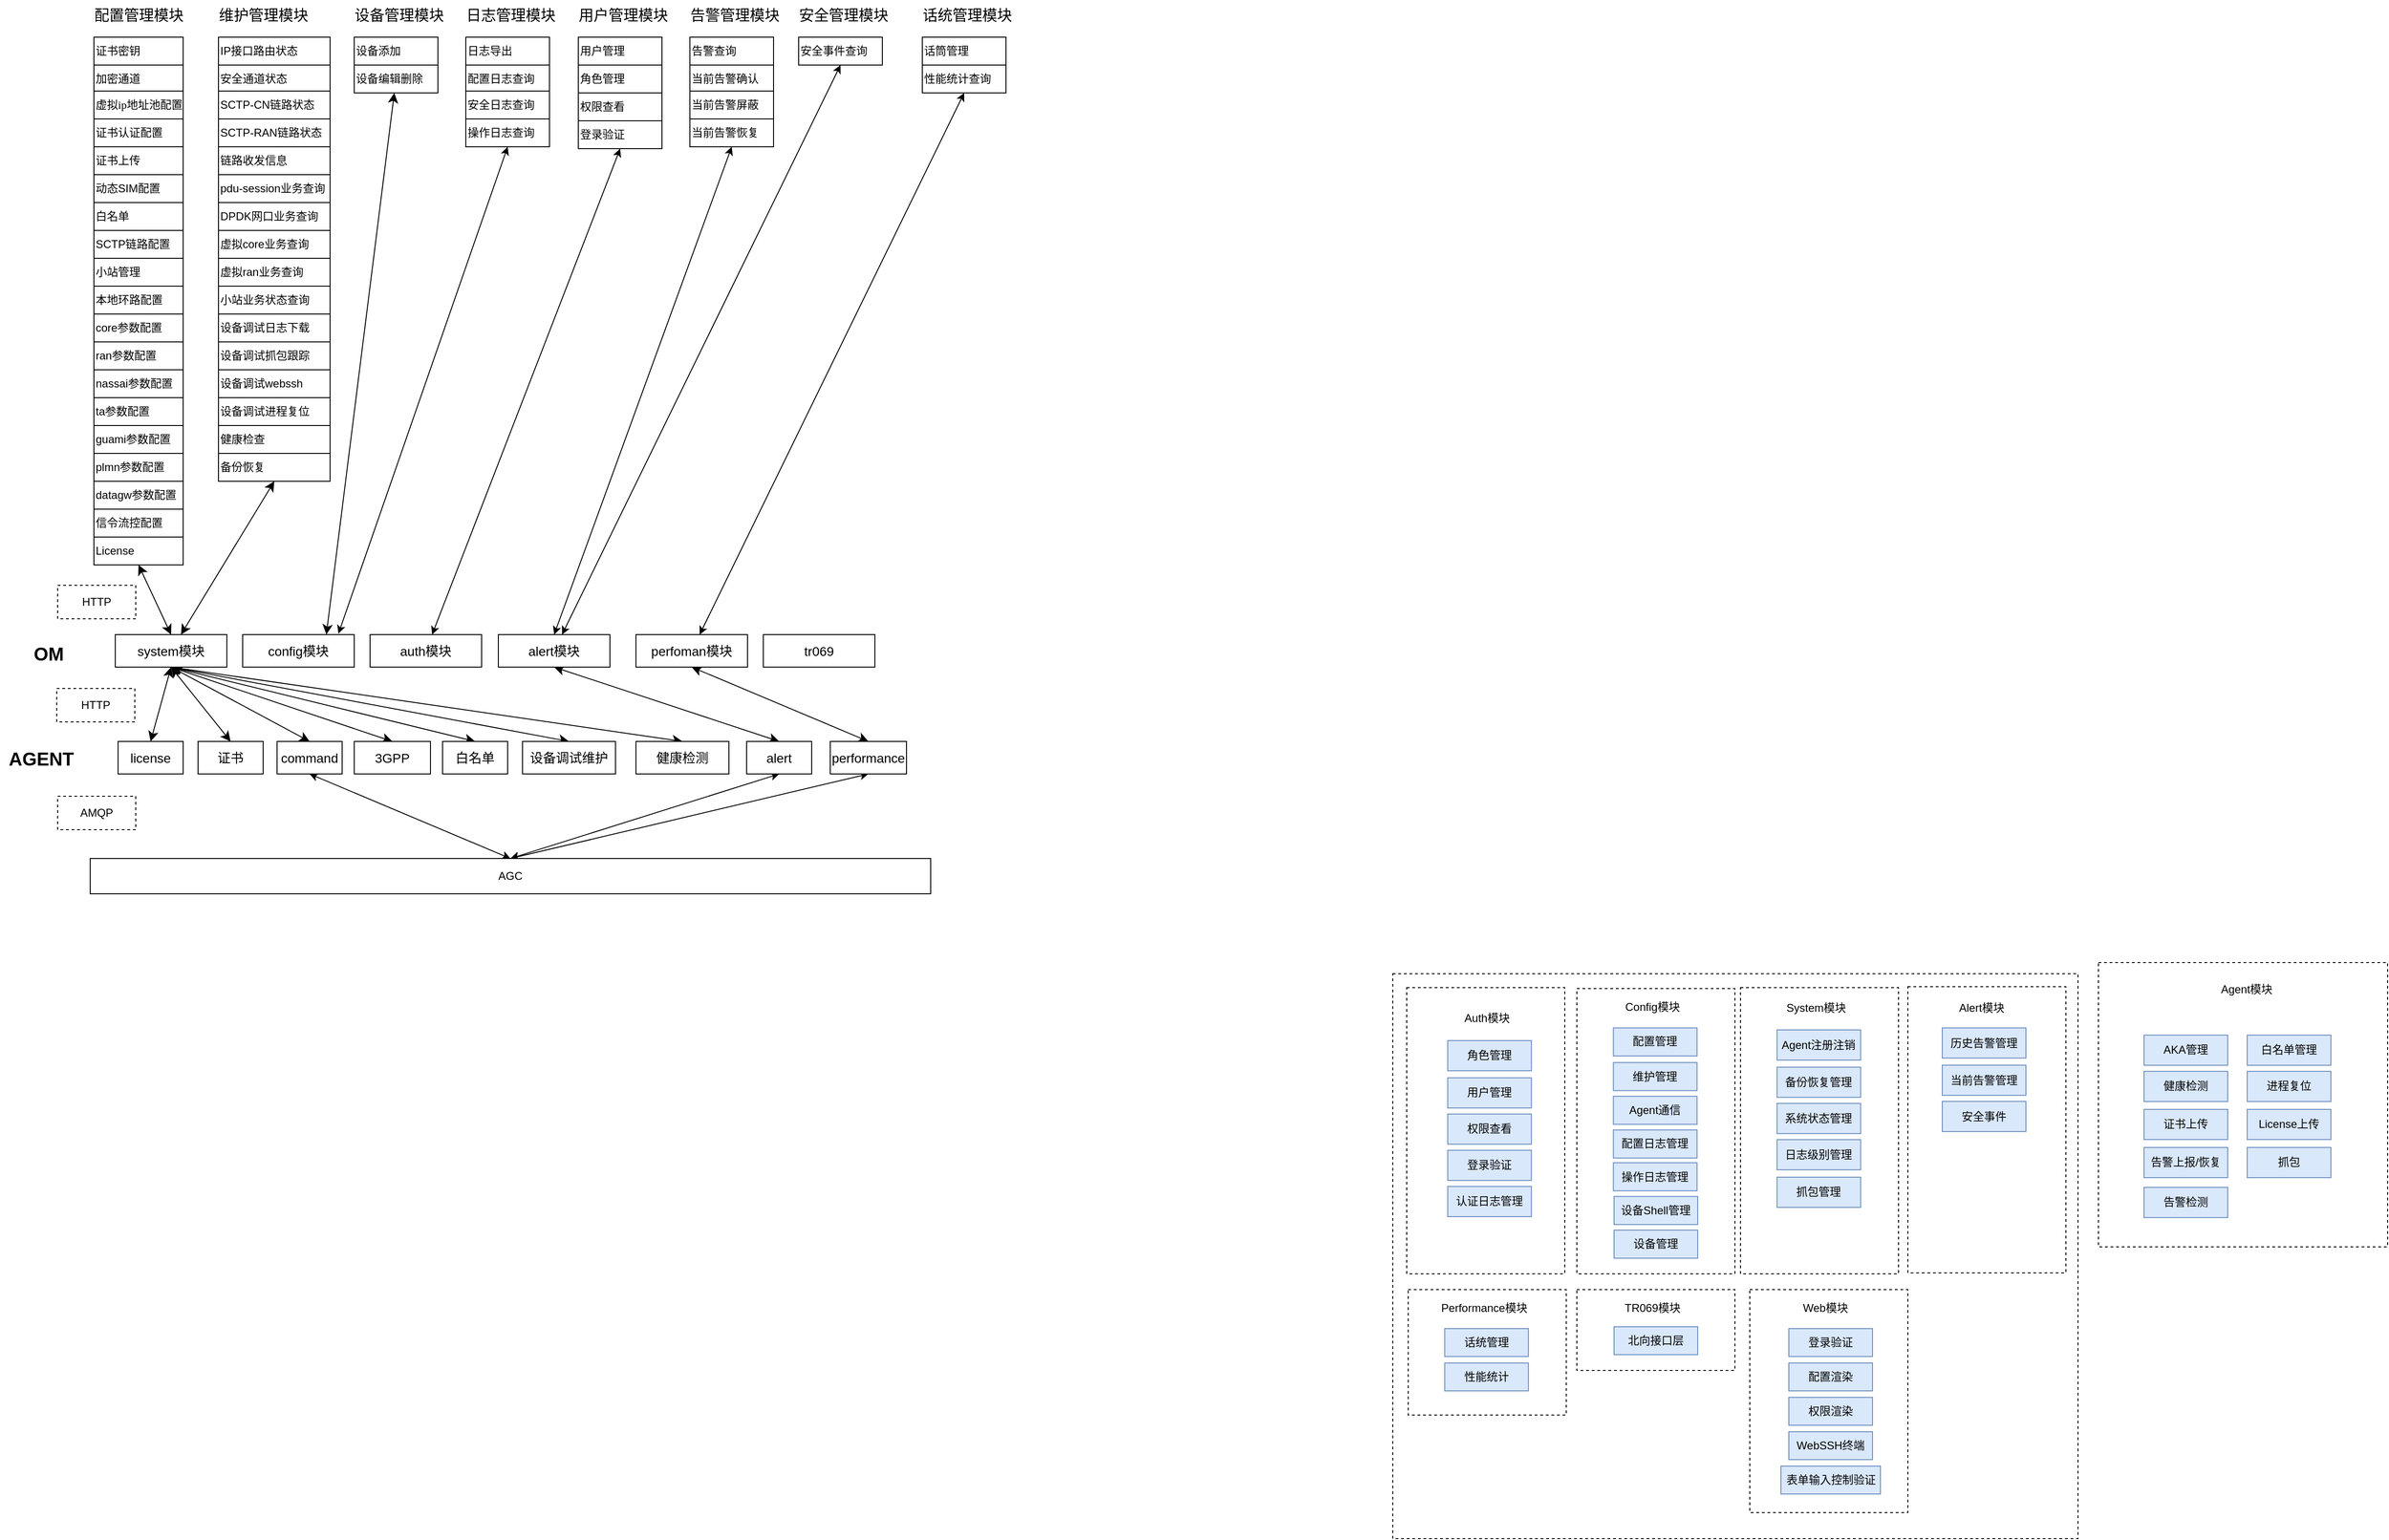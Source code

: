 <mxfile version="22.1.17" type="github">
  <diagram name="第 1 页" id="DEjIbC8M0QPoEUeSra0J">
    <mxGraphModel dx="1386" dy="-15" grid="0" gridSize="10" guides="1" tooltips="1" connect="1" arrows="1" fold="1" page="0" pageScale="1" pageWidth="827" pageHeight="1169" math="0" shadow="0">
      <root>
        <mxCell id="0" />
        <mxCell id="1" parent="0" />
        <mxCell id="6QcQfjJBbUapgguKm4HS-189" value="" style="whiteSpace=wrap;html=1;dashed=1;" vertex="1" parent="1">
          <mxGeometry x="1565" y="2016" width="737" height="608" as="geometry" />
        </mxCell>
        <mxCell id="rQOuPGtzIIbg4ZmECWrg-153" value="配置管理模块" style="text;html=1;align=center;verticalAlign=middle;resizable=0;points=[];autosize=1;strokeColor=none;fillColor=none;fontSize=16;" parent="1" vertex="1">
          <mxGeometry x="159" y="968" width="114" height="31" as="geometry" />
        </mxCell>
        <mxCell id="rQOuPGtzIIbg4ZmECWrg-155" value="证书密钥" style="whiteSpace=wrap;html=1;fontSize=12;align=left;spacing=2;spacingTop=0;" parent="1" vertex="1">
          <mxGeometry x="168" y="1008" width="96" height="30" as="geometry" />
        </mxCell>
        <mxCell id="rQOuPGtzIIbg4ZmECWrg-156" value="加密通道" style="whiteSpace=wrap;html=1;fontSize=12;align=left;spacing=2;spacingTop=0;" parent="1" vertex="1">
          <mxGeometry x="168" y="1038" width="96" height="30" as="geometry" />
        </mxCell>
        <mxCell id="rQOuPGtzIIbg4ZmECWrg-157" value="虚拟&lt;span style=&quot;font-size: 12px; font-family: &amp;quot;Times New Roman&amp;quot;, serif;&quot; lang=&quot;EN-US&quot;&gt;ip&lt;/span&gt;&lt;span style=&quot;font-size: 12px; font-family: 宋体;&quot;&gt;地址池配置&lt;/span&gt;" style="whiteSpace=wrap;html=1;fontSize=12;align=left;spacing=2;spacingTop=0;" parent="1" vertex="1">
          <mxGeometry x="168" y="1066" width="96" height="30" as="geometry" />
        </mxCell>
        <mxCell id="rQOuPGtzIIbg4ZmECWrg-159" value="证书认证配置" style="whiteSpace=wrap;html=1;fontSize=12;align=left;spacing=2;spacingTop=0;" parent="1" vertex="1">
          <mxGeometry x="168" y="1096" width="96" height="30" as="geometry" />
        </mxCell>
        <mxCell id="rQOuPGtzIIbg4ZmECWrg-160" value="白名单" style="whiteSpace=wrap;html=1;fontSize=12;align=left;spacing=2;spacingTop=0;" parent="1" vertex="1">
          <mxGeometry x="168" y="1186" width="96" height="30" as="geometry" />
        </mxCell>
        <mxCell id="rQOuPGtzIIbg4ZmECWrg-161" value="小站管理" style="whiteSpace=wrap;html=1;fontSize=12;align=left;spacing=2;spacingTop=0;" parent="1" vertex="1">
          <mxGeometry x="168" y="1246" width="96" height="30" as="geometry" />
        </mxCell>
        <mxCell id="rQOuPGtzIIbg4ZmECWrg-162" value="SCTP链路配置" style="whiteSpace=wrap;html=1;fontSize=12;align=left;spacing=2;spacingTop=0;" parent="1" vertex="1">
          <mxGeometry x="168" y="1216" width="96" height="30" as="geometry" />
        </mxCell>
        <mxCell id="rQOuPGtzIIbg4ZmECWrg-163" value="本地环路配置" style="whiteSpace=wrap;html=1;fontSize=12;align=left;spacing=2;spacingTop=0;" parent="1" vertex="1">
          <mxGeometry x="168" y="1276" width="96" height="30" as="geometry" />
        </mxCell>
        <mxCell id="rQOuPGtzIIbg4ZmECWrg-164" value="动态SIM配置" style="whiteSpace=wrap;html=1;fontSize=12;align=left;spacing=2;spacingTop=0;" parent="1" vertex="1">
          <mxGeometry x="168" y="1156" width="96" height="30" as="geometry" />
        </mxCell>
        <mxCell id="rQOuPGtzIIbg4ZmECWrg-272" style="edgeStyle=none;curved=1;rounded=0;orthogonalLoop=1;jettySize=auto;html=1;exitX=0.5;exitY=1;exitDx=0;exitDy=0;entryX=0.5;entryY=0;entryDx=0;entryDy=0;fontSize=12;startSize=8;endSize=8;startArrow=classic;startFill=1;" parent="1" source="rQOuPGtzIIbg4ZmECWrg-166" target="rQOuPGtzIIbg4ZmECWrg-244" edge="1">
          <mxGeometry relative="1" as="geometry" />
        </mxCell>
        <mxCell id="rQOuPGtzIIbg4ZmECWrg-166" value="License" style="whiteSpace=wrap;html=1;fontSize=12;align=left;spacing=2;spacingTop=0;" parent="1" vertex="1">
          <mxGeometry x="168" y="1546" width="96" height="30" as="geometry" />
        </mxCell>
        <mxCell id="rQOuPGtzIIbg4ZmECWrg-169" value="ran参数配置" style="whiteSpace=wrap;html=1;fontSize=12;align=left;spacing=2;spacingTop=0;" parent="1" vertex="1">
          <mxGeometry x="168" y="1336" width="96" height="30" as="geometry" />
        </mxCell>
        <mxCell id="rQOuPGtzIIbg4ZmECWrg-170" value="ta参数配置" style="whiteSpace=wrap;html=1;fontSize=12;align=left;spacing=2;spacingTop=0;" parent="1" vertex="1">
          <mxGeometry x="168" y="1396" width="96" height="30" as="geometry" />
        </mxCell>
        <mxCell id="rQOuPGtzIIbg4ZmECWrg-171" value="nassai参数配置" style="whiteSpace=wrap;html=1;fontSize=12;align=left;spacing=2;spacingTop=0;" parent="1" vertex="1">
          <mxGeometry x="168" y="1366" width="96" height="30" as="geometry" />
        </mxCell>
        <mxCell id="rQOuPGtzIIbg4ZmECWrg-172" value="guami参数配置" style="whiteSpace=wrap;html=1;fontSize=12;align=left;spacing=2;spacingTop=0;" parent="1" vertex="1">
          <mxGeometry x="168" y="1426" width="96" height="30" as="geometry" />
        </mxCell>
        <mxCell id="rQOuPGtzIIbg4ZmECWrg-173" value="core参数配置" style="whiteSpace=wrap;html=1;fontSize=12;align=left;spacing=2;spacingTop=0;" parent="1" vertex="1">
          <mxGeometry x="168" y="1306" width="96" height="30" as="geometry" />
        </mxCell>
        <mxCell id="rQOuPGtzIIbg4ZmECWrg-174" value="datagw参数配置" style="whiteSpace=wrap;html=1;fontSize=12;align=left;spacing=2;spacingTop=0;" parent="1" vertex="1">
          <mxGeometry x="168" y="1486" width="96" height="30" as="geometry" />
        </mxCell>
        <mxCell id="rQOuPGtzIIbg4ZmECWrg-176" value="信令流控配置" style="whiteSpace=wrap;html=1;fontSize=12;align=left;spacing=2;spacingTop=0;" parent="1" vertex="1">
          <mxGeometry x="168" y="1516" width="96" height="30" as="geometry" />
        </mxCell>
        <mxCell id="rQOuPGtzIIbg4ZmECWrg-178" value="plmn参数配置" style="whiteSpace=wrap;html=1;fontSize=12;align=left;spacing=2;spacingTop=0;" parent="1" vertex="1">
          <mxGeometry x="168" y="1456" width="96" height="30" as="geometry" />
        </mxCell>
        <mxCell id="rQOuPGtzIIbg4ZmECWrg-179" value="证书上传" style="whiteSpace=wrap;html=1;fontSize=12;align=left;spacing=2;spacingTop=0;" parent="1" vertex="1">
          <mxGeometry x="168" y="1126" width="96" height="30" as="geometry" />
        </mxCell>
        <mxCell id="rQOuPGtzIIbg4ZmECWrg-181" value="维护管理模块" style="text;html=1;align=center;verticalAlign=middle;resizable=0;points=[];autosize=1;strokeColor=none;fillColor=none;fontSize=16;" parent="1" vertex="1">
          <mxGeometry x="293" y="968" width="114" height="31" as="geometry" />
        </mxCell>
        <mxCell id="rQOuPGtzIIbg4ZmECWrg-182" value="IP接口路由状态" style="whiteSpace=wrap;html=1;fontSize=12;align=left;spacing=2;spacingTop=0;" parent="1" vertex="1">
          <mxGeometry x="302" y="1008" width="120" height="30" as="geometry" />
        </mxCell>
        <mxCell id="rQOuPGtzIIbg4ZmECWrg-183" value="安全通道状态" style="whiteSpace=wrap;html=1;fontSize=12;align=left;spacing=2;spacingTop=0;" parent="1" vertex="1">
          <mxGeometry x="302" y="1038" width="120" height="30" as="geometry" />
        </mxCell>
        <mxCell id="rQOuPGtzIIbg4ZmECWrg-184" value="SCTP-CN链路状态" style="whiteSpace=wrap;html=1;fontSize=12;align=left;spacing=2;spacingTop=0;" parent="1" vertex="1">
          <mxGeometry x="302" y="1066" width="120" height="30" as="geometry" />
        </mxCell>
        <mxCell id="rQOuPGtzIIbg4ZmECWrg-185" value="SCTP-RAN链路状态" style="whiteSpace=wrap;html=1;fontSize=12;align=left;spacing=2;spacingTop=0;" parent="1" vertex="1">
          <mxGeometry x="302" y="1096" width="120" height="30" as="geometry" />
        </mxCell>
        <mxCell id="rQOuPGtzIIbg4ZmECWrg-186" value="DPDK网口业务查询" style="whiteSpace=wrap;html=1;fontSize=12;align=left;spacing=2;spacingTop=0;" parent="1" vertex="1">
          <mxGeometry x="302" y="1186" width="120" height="30" as="geometry" />
        </mxCell>
        <mxCell id="rQOuPGtzIIbg4ZmECWrg-187" value="虚拟ran业务查询" style="whiteSpace=wrap;html=1;fontSize=12;align=left;spacing=2;spacingTop=0;" parent="1" vertex="1">
          <mxGeometry x="302" y="1246" width="120" height="30" as="geometry" />
        </mxCell>
        <mxCell id="rQOuPGtzIIbg4ZmECWrg-188" value="虚拟core业务查询" style="whiteSpace=wrap;html=1;fontSize=12;align=left;spacing=2;spacingTop=0;" parent="1" vertex="1">
          <mxGeometry x="302" y="1216" width="120" height="30" as="geometry" />
        </mxCell>
        <mxCell id="rQOuPGtzIIbg4ZmECWrg-189" value="小站业务状态查询" style="whiteSpace=wrap;html=1;fontSize=12;align=left;spacing=2;spacingTop=0;" parent="1" vertex="1">
          <mxGeometry x="302" y="1276" width="120" height="30" as="geometry" />
        </mxCell>
        <mxCell id="rQOuPGtzIIbg4ZmECWrg-190" value="pdu-session业务查询" style="whiteSpace=wrap;html=1;fontSize=12;align=left;spacing=2;spacingTop=0;" parent="1" vertex="1">
          <mxGeometry x="302" y="1156" width="120" height="30" as="geometry" />
        </mxCell>
        <mxCell id="rQOuPGtzIIbg4ZmECWrg-192" value="设备调试抓包跟踪" style="whiteSpace=wrap;html=1;fontSize=12;align=left;spacing=2;spacingTop=0;" parent="1" vertex="1">
          <mxGeometry x="302" y="1336" width="120" height="30" as="geometry" />
        </mxCell>
        <mxCell id="rQOuPGtzIIbg4ZmECWrg-193" value="设备调试进程复位" style="whiteSpace=wrap;html=1;fontSize=12;align=left;spacing=2;spacingTop=0;" parent="1" vertex="1">
          <mxGeometry x="302" y="1396" width="120" height="30" as="geometry" />
        </mxCell>
        <mxCell id="rQOuPGtzIIbg4ZmECWrg-194" value="设备调试webssh" style="whiteSpace=wrap;html=1;fontSize=12;align=left;spacing=2;spacingTop=0;" parent="1" vertex="1">
          <mxGeometry x="302" y="1366" width="120" height="30" as="geometry" />
        </mxCell>
        <mxCell id="rQOuPGtzIIbg4ZmECWrg-195" value="健康检查" style="whiteSpace=wrap;html=1;fontSize=12;align=left;spacing=2;spacingTop=0;" parent="1" vertex="1">
          <mxGeometry x="302" y="1426" width="120" height="30" as="geometry" />
        </mxCell>
        <mxCell id="rQOuPGtzIIbg4ZmECWrg-196" value="设备调试日志下载" style="whiteSpace=wrap;html=1;fontSize=12;align=left;spacing=2;spacingTop=0;" parent="1" vertex="1">
          <mxGeometry x="302" y="1306" width="120" height="30" as="geometry" />
        </mxCell>
        <mxCell id="rQOuPGtzIIbg4ZmECWrg-276" style="edgeStyle=none;curved=1;rounded=0;orthogonalLoop=1;jettySize=auto;html=1;exitX=0.5;exitY=1;exitDx=0;exitDy=0;fontSize=12;startSize=8;endSize=8;startArrow=classic;startFill=1;" parent="1" source="rQOuPGtzIIbg4ZmECWrg-199" target="rQOuPGtzIIbg4ZmECWrg-244" edge="1">
          <mxGeometry relative="1" as="geometry" />
        </mxCell>
        <mxCell id="rQOuPGtzIIbg4ZmECWrg-199" value="备份恢复" style="whiteSpace=wrap;html=1;fontSize=12;align=left;spacing=2;spacingTop=0;" parent="1" vertex="1">
          <mxGeometry x="302" y="1456" width="120" height="30" as="geometry" />
        </mxCell>
        <mxCell id="rQOuPGtzIIbg4ZmECWrg-200" value="链路收发信息" style="whiteSpace=wrap;html=1;fontSize=12;align=left;spacing=2;spacingTop=0;" parent="1" vertex="1">
          <mxGeometry x="302" y="1126" width="120" height="30" as="geometry" />
        </mxCell>
        <mxCell id="rQOuPGtzIIbg4ZmECWrg-202" value="告警管理模块" style="text;html=1;align=center;verticalAlign=middle;resizable=0;points=[];autosize=1;strokeColor=none;fillColor=none;fontSize=16;" parent="1" vertex="1">
          <mxGeometry x="800" y="968" width="114" height="31" as="geometry" />
        </mxCell>
        <mxCell id="rQOuPGtzIIbg4ZmECWrg-203" value="告警查询" style="whiteSpace=wrap;html=1;fontSize=12;align=left;spacing=2;spacingTop=0;" parent="1" vertex="1">
          <mxGeometry x="809" y="1008" width="90" height="30" as="geometry" />
        </mxCell>
        <mxCell id="rQOuPGtzIIbg4ZmECWrg-204" value="当前告警确认" style="whiteSpace=wrap;html=1;fontSize=12;align=left;spacing=2;spacingTop=0;" parent="1" vertex="1">
          <mxGeometry x="809" y="1038" width="90" height="30" as="geometry" />
        </mxCell>
        <mxCell id="rQOuPGtzIIbg4ZmECWrg-205" value="当前告警屏蔽" style="whiteSpace=wrap;html=1;fontSize=12;align=left;spacing=2;spacingTop=0;" parent="1" vertex="1">
          <mxGeometry x="809" y="1066" width="90" height="30" as="geometry" />
        </mxCell>
        <mxCell id="MGpcBs6N29of94yibkw6-12" style="rounded=0;orthogonalLoop=1;jettySize=auto;html=1;exitX=0.5;exitY=1;exitDx=0;exitDy=0;entryX=0.5;entryY=0;entryDx=0;entryDy=0;startArrow=classic;startFill=1;" parent="1" source="rQOuPGtzIIbg4ZmECWrg-219" target="rQOuPGtzIIbg4ZmECWrg-246" edge="1">
          <mxGeometry relative="1" as="geometry" />
        </mxCell>
        <mxCell id="rQOuPGtzIIbg4ZmECWrg-219" value="当前告警恢复" style="whiteSpace=wrap;html=1;fontSize=12;align=left;spacing=2;spacingTop=0;" parent="1" vertex="1">
          <mxGeometry x="809" y="1096" width="90" height="30" as="geometry" />
        </mxCell>
        <mxCell id="rQOuPGtzIIbg4ZmECWrg-220" value="日志管理模块" style="text;html=1;align=center;verticalAlign=middle;resizable=0;points=[];autosize=1;strokeColor=none;fillColor=none;fontSize=16;" parent="1" vertex="1">
          <mxGeometry x="559" y="968" width="114" height="31" as="geometry" />
        </mxCell>
        <mxCell id="rQOuPGtzIIbg4ZmECWrg-221" value="日志导出" style="whiteSpace=wrap;html=1;fontSize=12;align=left;spacing=2;spacingTop=0;" parent="1" vertex="1">
          <mxGeometry x="568" y="1008" width="90" height="30" as="geometry" />
        </mxCell>
        <mxCell id="rQOuPGtzIIbg4ZmECWrg-222" value="配置日志查询" style="whiteSpace=wrap;html=1;fontSize=12;align=left;spacing=2;spacingTop=0;" parent="1" vertex="1">
          <mxGeometry x="568" y="1038" width="90" height="30" as="geometry" />
        </mxCell>
        <mxCell id="rQOuPGtzIIbg4ZmECWrg-223" value="安全日志查询" style="whiteSpace=wrap;html=1;fontSize=12;align=left;spacing=2;spacingTop=0;" parent="1" vertex="1">
          <mxGeometry x="568" y="1066" width="90" height="30" as="geometry" />
        </mxCell>
        <mxCell id="rQOuPGtzIIbg4ZmECWrg-224" value="操作日志查询" style="whiteSpace=wrap;html=1;fontSize=12;align=left;spacing=2;spacingTop=0;" parent="1" vertex="1">
          <mxGeometry x="568" y="1096" width="90" height="30" as="geometry" />
        </mxCell>
        <mxCell id="rQOuPGtzIIbg4ZmECWrg-225" value="话统管理模块" style="text;html=1;align=center;verticalAlign=middle;resizable=0;points=[];autosize=1;strokeColor=none;fillColor=none;fontSize=16;" parent="1" vertex="1">
          <mxGeometry x="1050" y="968" width="114" height="31" as="geometry" />
        </mxCell>
        <mxCell id="rQOuPGtzIIbg4ZmECWrg-226" value="话筒管理" style="whiteSpace=wrap;html=1;fontSize=12;align=left;spacing=2;spacingTop=0;" parent="1" vertex="1">
          <mxGeometry x="1059" y="1008" width="90" height="30" as="geometry" />
        </mxCell>
        <mxCell id="MGpcBs6N29of94yibkw6-14" style="rounded=0;orthogonalLoop=1;jettySize=auto;html=1;exitX=0.5;exitY=1;exitDx=0;exitDy=0;startArrow=classic;startFill=1;" parent="1" source="rQOuPGtzIIbg4ZmECWrg-227" target="rQOuPGtzIIbg4ZmECWrg-242" edge="1">
          <mxGeometry relative="1" as="geometry" />
        </mxCell>
        <mxCell id="rQOuPGtzIIbg4ZmECWrg-227" value="性能统计查询" style="whiteSpace=wrap;html=1;fontSize=12;align=left;spacing=2;spacingTop=0;" parent="1" vertex="1">
          <mxGeometry x="1059" y="1038" width="90" height="30" as="geometry" />
        </mxCell>
        <mxCell id="rQOuPGtzIIbg4ZmECWrg-230" value="设备管理模块" style="text;html=1;align=center;verticalAlign=middle;resizable=0;points=[];autosize=1;strokeColor=none;fillColor=none;fontSize=16;" parent="1" vertex="1">
          <mxGeometry x="439" y="968" width="114" height="31" as="geometry" />
        </mxCell>
        <mxCell id="rQOuPGtzIIbg4ZmECWrg-231" value="设备添加" style="whiteSpace=wrap;html=1;fontSize=12;align=left;spacing=2;spacingTop=0;" parent="1" vertex="1">
          <mxGeometry x="448" y="1008" width="90" height="30" as="geometry" />
        </mxCell>
        <mxCell id="rQOuPGtzIIbg4ZmECWrg-280" style="edgeStyle=none;curved=1;rounded=0;orthogonalLoop=1;jettySize=auto;html=1;entryX=0.75;entryY=0;entryDx=0;entryDy=0;fontSize=12;startSize=8;endSize=8;startArrow=classic;startFill=1;" parent="1" source="rQOuPGtzIIbg4ZmECWrg-232" target="rQOuPGtzIIbg4ZmECWrg-240" edge="1">
          <mxGeometry relative="1" as="geometry" />
        </mxCell>
        <mxCell id="rQOuPGtzIIbg4ZmECWrg-232" value="设备编辑删除" style="whiteSpace=wrap;html=1;fontSize=12;align=left;spacing=2;spacingTop=0;" parent="1" vertex="1">
          <mxGeometry x="448" y="1038" width="90" height="30" as="geometry" />
        </mxCell>
        <mxCell id="rQOuPGtzIIbg4ZmECWrg-233" value="安全管理模块" style="text;html=1;align=center;verticalAlign=middle;resizable=0;points=[];autosize=1;strokeColor=none;fillColor=none;fontSize=16;" parent="1" vertex="1">
          <mxGeometry x="917" y="968" width="114" height="31" as="geometry" />
        </mxCell>
        <mxCell id="MGpcBs6N29of94yibkw6-13" style="rounded=0;orthogonalLoop=1;jettySize=auto;html=1;exitX=0.5;exitY=1;exitDx=0;exitDy=0;startArrow=classic;startFill=1;" parent="1" source="rQOuPGtzIIbg4ZmECWrg-234" target="rQOuPGtzIIbg4ZmECWrg-246" edge="1">
          <mxGeometry relative="1" as="geometry" />
        </mxCell>
        <mxCell id="rQOuPGtzIIbg4ZmECWrg-234" value="安全事件查询" style="whiteSpace=wrap;html=1;fontSize=12;align=left;spacing=2;spacingTop=0;" parent="1" vertex="1">
          <mxGeometry x="926" y="1008" width="90" height="30" as="geometry" />
        </mxCell>
        <mxCell id="rQOuPGtzIIbg4ZmECWrg-239" value="auth模块" style="whiteSpace=wrap;html=1;fontSize=14;align=center;spacing=2;spacingTop=0;" parent="1" vertex="1">
          <mxGeometry x="465" y="1651" width="120" height="35" as="geometry" />
        </mxCell>
        <mxCell id="rQOuPGtzIIbg4ZmECWrg-240" value="config模块" style="whiteSpace=wrap;html=1;fontSize=14;align=center;spacing=2;spacingTop=0;" parent="1" vertex="1">
          <mxGeometry x="328" y="1651" width="120" height="35" as="geometry" />
        </mxCell>
        <mxCell id="rQOuPGtzIIbg4ZmECWrg-270" style="edgeStyle=none;curved=1;rounded=0;orthogonalLoop=1;jettySize=auto;html=1;exitX=0.5;exitY=1;exitDx=0;exitDy=0;entryX=0.5;entryY=0;entryDx=0;entryDy=0;fontSize=12;startSize=8;endSize=8;startArrow=classic;startFill=1;" parent="1" source="rQOuPGtzIIbg4ZmECWrg-242" target="rQOuPGtzIIbg4ZmECWrg-255" edge="1">
          <mxGeometry relative="1" as="geometry" />
        </mxCell>
        <mxCell id="rQOuPGtzIIbg4ZmECWrg-242" value="perfoman模块" style="whiteSpace=wrap;html=1;fontSize=14;align=center;spacing=2;spacingTop=0;" parent="1" vertex="1">
          <mxGeometry x="751" y="1651" width="120" height="35" as="geometry" />
        </mxCell>
        <mxCell id="rQOuPGtzIIbg4ZmECWrg-264" style="edgeStyle=none;curved=1;rounded=0;orthogonalLoop=1;jettySize=auto;html=1;exitX=0.5;exitY=1;exitDx=0;exitDy=0;entryX=0.5;entryY=0;entryDx=0;entryDy=0;fontSize=12;startSize=8;endSize=8;startArrow=classic;startFill=1;" parent="1" source="rQOuPGtzIIbg4ZmECWrg-244" target="rQOuPGtzIIbg4ZmECWrg-251" edge="1">
          <mxGeometry relative="1" as="geometry" />
        </mxCell>
        <mxCell id="rQOuPGtzIIbg4ZmECWrg-265" style="edgeStyle=none;curved=1;rounded=0;orthogonalLoop=1;jettySize=auto;html=1;exitX=0.5;exitY=1;exitDx=0;exitDy=0;entryX=0.5;entryY=0;entryDx=0;entryDy=0;fontSize=12;startSize=8;endSize=8;startArrow=classic;startFill=1;" parent="1" source="rQOuPGtzIIbg4ZmECWrg-244" target="rQOuPGtzIIbg4ZmECWrg-252" edge="1">
          <mxGeometry relative="1" as="geometry" />
        </mxCell>
        <mxCell id="rQOuPGtzIIbg4ZmECWrg-266" style="edgeStyle=none;curved=1;rounded=0;orthogonalLoop=1;jettySize=auto;html=1;exitX=0.5;exitY=1;exitDx=0;exitDy=0;entryX=0.5;entryY=0;entryDx=0;entryDy=0;fontSize=12;startSize=8;endSize=8;startArrow=classic;startFill=1;" parent="1" source="rQOuPGtzIIbg4ZmECWrg-244" target="rQOuPGtzIIbg4ZmECWrg-253" edge="1">
          <mxGeometry relative="1" as="geometry" />
        </mxCell>
        <mxCell id="rQOuPGtzIIbg4ZmECWrg-267" style="edgeStyle=none;curved=1;rounded=0;orthogonalLoop=1;jettySize=auto;html=1;exitX=0.5;exitY=1;exitDx=0;exitDy=0;entryX=0.5;entryY=0;entryDx=0;entryDy=0;fontSize=12;startSize=8;endSize=8;startArrow=classic;startFill=1;" parent="1" source="rQOuPGtzIIbg4ZmECWrg-244" target="rQOuPGtzIIbg4ZmECWrg-258" edge="1">
          <mxGeometry relative="1" as="geometry" />
        </mxCell>
        <mxCell id="rQOuPGtzIIbg4ZmECWrg-268" style="edgeStyle=none;curved=1;rounded=0;orthogonalLoop=1;jettySize=auto;html=1;exitX=0.5;exitY=1;exitDx=0;exitDy=0;entryX=0.5;entryY=0;entryDx=0;entryDy=0;fontSize=12;startSize=8;endSize=8;startArrow=classic;startFill=1;" parent="1" source="rQOuPGtzIIbg4ZmECWrg-244" target="rQOuPGtzIIbg4ZmECWrg-257" edge="1">
          <mxGeometry relative="1" as="geometry" />
        </mxCell>
        <mxCell id="rQOuPGtzIIbg4ZmECWrg-269" style="edgeStyle=none;curved=1;rounded=0;orthogonalLoop=1;jettySize=auto;html=1;exitX=0.5;exitY=1;exitDx=0;exitDy=0;entryX=0.5;entryY=0;entryDx=0;entryDy=0;fontSize=12;startSize=8;endSize=8;startArrow=classic;startFill=1;" parent="1" source="rQOuPGtzIIbg4ZmECWrg-244" target="rQOuPGtzIIbg4ZmECWrg-260" edge="1">
          <mxGeometry relative="1" as="geometry" />
        </mxCell>
        <mxCell id="rQOuPGtzIIbg4ZmECWrg-279" style="edgeStyle=none;curved=1;rounded=0;orthogonalLoop=1;jettySize=auto;html=1;exitX=0.5;exitY=1;exitDx=0;exitDy=0;entryX=0.5;entryY=0;entryDx=0;entryDy=0;fontSize=12;startSize=8;endSize=8;startArrow=classic;startFill=1;" parent="1" source="rQOuPGtzIIbg4ZmECWrg-244" target="rQOuPGtzIIbg4ZmECWrg-277" edge="1">
          <mxGeometry relative="1" as="geometry" />
        </mxCell>
        <mxCell id="rQOuPGtzIIbg4ZmECWrg-244" value="system模块" style="whiteSpace=wrap;html=1;fontSize=14;align=center;spacing=2;spacingTop=0;" parent="1" vertex="1">
          <mxGeometry x="191" y="1651" width="120" height="35" as="geometry" />
        </mxCell>
        <mxCell id="rQOuPGtzIIbg4ZmECWrg-271" style="edgeStyle=none;curved=1;rounded=0;orthogonalLoop=1;jettySize=auto;html=1;exitX=0.5;exitY=1;exitDx=0;exitDy=0;entryX=0.5;entryY=0;entryDx=0;entryDy=0;fontSize=12;startSize=8;endSize=8;startArrow=classic;startFill=1;" parent="1" source="rQOuPGtzIIbg4ZmECWrg-246" target="rQOuPGtzIIbg4ZmECWrg-254" edge="1">
          <mxGeometry relative="1" as="geometry" />
        </mxCell>
        <mxCell id="rQOuPGtzIIbg4ZmECWrg-246" value="alert模块" style="whiteSpace=wrap;html=1;fontSize=14;align=center;spacing=2;spacingTop=0;" parent="1" vertex="1">
          <mxGeometry x="603" y="1651" width="120" height="35" as="geometry" />
        </mxCell>
        <mxCell id="rQOuPGtzIIbg4ZmECWrg-247" value="tr069" style="whiteSpace=wrap;html=1;fontSize=14;align=center;spacing=2;spacingTop=0;" parent="1" vertex="1">
          <mxGeometry x="888" y="1651" width="120" height="35" as="geometry" />
        </mxCell>
        <mxCell id="rQOuPGtzIIbg4ZmECWrg-248" value="OM" style="text;html=1;align=center;verticalAlign=middle;resizable=0;points=[];autosize=1;strokeColor=none;fillColor=none;fontSize=20;fontStyle=1" parent="1" vertex="1">
          <mxGeometry x="93" y="1653" width="51" height="36" as="geometry" />
        </mxCell>
        <mxCell id="rQOuPGtzIIbg4ZmECWrg-249" value="AGENT" style="text;html=1;align=center;verticalAlign=middle;resizable=0;points=[];autosize=1;strokeColor=none;fillColor=none;fontSize=20;fontStyle=1" parent="1" vertex="1">
          <mxGeometry x="67" y="1765.5" width="87" height="36" as="geometry" />
        </mxCell>
        <mxCell id="rQOuPGtzIIbg4ZmECWrg-251" value="license" style="whiteSpace=wrap;html=1;fontSize=14;align=center;spacing=2;spacingTop=0;" parent="1" vertex="1">
          <mxGeometry x="194" y="1766" width="70" height="35" as="geometry" />
        </mxCell>
        <mxCell id="rQOuPGtzIIbg4ZmECWrg-252" value="证书" style="whiteSpace=wrap;html=1;fontSize=14;align=center;spacing=2;spacingTop=0;" parent="1" vertex="1">
          <mxGeometry x="280" y="1766" width="70" height="35" as="geometry" />
        </mxCell>
        <mxCell id="MGpcBs6N29of94yibkw6-16" style="rounded=0;orthogonalLoop=1;jettySize=auto;html=1;exitX=0.5;exitY=1;exitDx=0;exitDy=0;entryX=0.5;entryY=0;entryDx=0;entryDy=0;startArrow=classic;startFill=1;" parent="1" source="rQOuPGtzIIbg4ZmECWrg-253" target="MGpcBs6N29of94yibkw6-15" edge="1">
          <mxGeometry relative="1" as="geometry" />
        </mxCell>
        <mxCell id="rQOuPGtzIIbg4ZmECWrg-253" value="command" style="whiteSpace=wrap;html=1;fontSize=14;align=center;spacing=2;spacingTop=0;" parent="1" vertex="1">
          <mxGeometry x="365" y="1766" width="70" height="35" as="geometry" />
        </mxCell>
        <mxCell id="MGpcBs6N29of94yibkw6-17" style="rounded=0;orthogonalLoop=1;jettySize=auto;html=1;exitX=0.5;exitY=1;exitDx=0;exitDy=0;entryX=0.5;entryY=0;entryDx=0;entryDy=0;startArrow=classic;startFill=1;" parent="1" source="rQOuPGtzIIbg4ZmECWrg-254" target="MGpcBs6N29of94yibkw6-15" edge="1">
          <mxGeometry relative="1" as="geometry" />
        </mxCell>
        <mxCell id="rQOuPGtzIIbg4ZmECWrg-254" value="alert" style="whiteSpace=wrap;html=1;fontSize=14;align=center;spacing=2;spacingTop=0;" parent="1" vertex="1">
          <mxGeometry x="870" y="1766" width="70" height="35" as="geometry" />
        </mxCell>
        <mxCell id="MGpcBs6N29of94yibkw6-18" style="rounded=0;orthogonalLoop=1;jettySize=auto;html=1;exitX=0.5;exitY=1;exitDx=0;exitDy=0;entryX=0.5;entryY=0;entryDx=0;entryDy=0;startArrow=classic;startFill=1;" parent="1" source="rQOuPGtzIIbg4ZmECWrg-255" target="MGpcBs6N29of94yibkw6-15" edge="1">
          <mxGeometry relative="1" as="geometry" />
        </mxCell>
        <mxCell id="rQOuPGtzIIbg4ZmECWrg-255" value="performance" style="whiteSpace=wrap;html=1;fontSize=14;align=center;spacing=2;spacingTop=0;" parent="1" vertex="1">
          <mxGeometry x="960" y="1766" width="82" height="35" as="geometry" />
        </mxCell>
        <mxCell id="rQOuPGtzIIbg4ZmECWrg-257" value="白名单" style="whiteSpace=wrap;html=1;fontSize=14;align=center;spacing=2;spacingTop=0;" parent="1" vertex="1">
          <mxGeometry x="543" y="1766" width="70" height="35" as="geometry" />
        </mxCell>
        <mxCell id="rQOuPGtzIIbg4ZmECWrg-258" value="3GPP" style="whiteSpace=wrap;html=1;fontSize=14;align=center;spacing=2;spacingTop=0;" parent="1" vertex="1">
          <mxGeometry x="448" y="1766" width="82" height="35" as="geometry" />
        </mxCell>
        <mxCell id="rQOuPGtzIIbg4ZmECWrg-260" value="设备调试维护" style="whiteSpace=wrap;html=1;fontSize=14;align=center;spacing=2;spacingTop=0;" parent="1" vertex="1">
          <mxGeometry x="629" y="1766" width="100" height="35" as="geometry" />
        </mxCell>
        <mxCell id="rQOuPGtzIIbg4ZmECWrg-277" value="健康检测" style="whiteSpace=wrap;html=1;fontSize=14;align=center;spacing=2;spacingTop=0;" parent="1" vertex="1">
          <mxGeometry x="751" y="1766" width="100" height="35" as="geometry" />
        </mxCell>
        <mxCell id="MGpcBs6N29of94yibkw6-1" value="用户管理模块" style="text;html=1;align=center;verticalAlign=middle;resizable=0;points=[];autosize=1;strokeColor=none;fillColor=none;fontSize=16;" parent="1" vertex="1">
          <mxGeometry x="680" y="968" width="114" height="31" as="geometry" />
        </mxCell>
        <mxCell id="MGpcBs6N29of94yibkw6-2" value="用户管理" style="whiteSpace=wrap;html=1;fontSize=12;align=left;spacing=2;spacingTop=0;" parent="1" vertex="1">
          <mxGeometry x="689" y="1008" width="90" height="30" as="geometry" />
        </mxCell>
        <mxCell id="MGpcBs6N29of94yibkw6-5" value="角色管理" style="whiteSpace=wrap;html=1;fontSize=12;align=left;spacing=2;spacingTop=0;" parent="1" vertex="1">
          <mxGeometry x="689" y="1038" width="90" height="30" as="geometry" />
        </mxCell>
        <mxCell id="MGpcBs6N29of94yibkw6-6" value="权限查看" style="whiteSpace=wrap;html=1;fontSize=12;align=left;spacing=2;spacingTop=0;" parent="1" vertex="1">
          <mxGeometry x="689" y="1068" width="90" height="30" as="geometry" />
        </mxCell>
        <mxCell id="MGpcBs6N29of94yibkw6-10" value="" style="endArrow=classic;html=1;rounded=0;exitX=0.5;exitY=1;exitDx=0;exitDy=0;startArrow=classic;startFill=1;" parent="1" source="rQOuPGtzIIbg4ZmECWrg-224" edge="1">
          <mxGeometry width="50" height="50" relative="1" as="geometry">
            <mxPoint x="579" y="1266" as="sourcePoint" />
            <mxPoint x="431" y="1650" as="targetPoint" />
          </mxGeometry>
        </mxCell>
        <mxCell id="MGpcBs6N29of94yibkw6-15" value="AGC" style="whiteSpace=wrap;html=1;" parent="1" vertex="1">
          <mxGeometry x="164" y="1892" width="904" height="38" as="geometry" />
        </mxCell>
        <mxCell id="MGpcBs6N29of94yibkw6-23" style="rounded=0;orthogonalLoop=1;jettySize=auto;html=1;exitX=0.5;exitY=1;exitDx=0;exitDy=0;startArrow=classic;startFill=1;" parent="1" source="MGpcBs6N29of94yibkw6-22" target="rQOuPGtzIIbg4ZmECWrg-239" edge="1">
          <mxGeometry relative="1" as="geometry" />
        </mxCell>
        <mxCell id="MGpcBs6N29of94yibkw6-22" value="登录验证" style="whiteSpace=wrap;html=1;fontSize=12;align=left;spacing=2;spacingTop=0;" parent="1" vertex="1">
          <mxGeometry x="689" y="1098" width="90" height="30" as="geometry" />
        </mxCell>
        <mxCell id="MGpcBs6N29of94yibkw6-25" value="HTTP" style="whiteSpace=wrap;html=1;dashed=1;" parent="1" vertex="1">
          <mxGeometry x="129" y="1598" width="84" height="36" as="geometry" />
        </mxCell>
        <mxCell id="MGpcBs6N29of94yibkw6-26" value="HTTP" style="whiteSpace=wrap;html=1;dashed=1;" parent="1" vertex="1">
          <mxGeometry x="128" y="1709" width="84" height="36" as="geometry" />
        </mxCell>
        <mxCell id="MGpcBs6N29of94yibkw6-27" value="AMQP" style="whiteSpace=wrap;html=1;dashed=1;" parent="1" vertex="1">
          <mxGeometry x="129" y="1825" width="84" height="36" as="geometry" />
        </mxCell>
        <mxCell id="6QcQfjJBbUapgguKm4HS-177" value="" style="group" vertex="1" connectable="0" parent="1">
          <mxGeometry x="1949" y="2356" width="170" height="240" as="geometry" />
        </mxCell>
        <mxCell id="6QcQfjJBbUapgguKm4HS-164" value="" style="whiteSpace=wrap;html=1;dashed=1;" vertex="1" parent="6QcQfjJBbUapgguKm4HS-177">
          <mxGeometry width="170" height="240" as="geometry" />
        </mxCell>
        <mxCell id="6QcQfjJBbUapgguKm4HS-165" value="Web模块" style="text;html=1;strokeColor=none;fillColor=none;align=center;verticalAlign=middle;whiteSpace=wrap;rounded=0;" vertex="1" parent="6QcQfjJBbUapgguKm4HS-177">
          <mxGeometry x="15.25" y="5" width="133" height="30" as="geometry" />
        </mxCell>
        <mxCell id="6QcQfjJBbUapgguKm4HS-168" value="登录验证" style="whiteSpace=wrap;html=1;fontSize=12;align=center;spacing=2;spacingTop=0;fillColor=#dae8fc;strokeColor=#6c8ebf;" vertex="1" parent="6QcQfjJBbUapgguKm4HS-177">
          <mxGeometry x="42" y="42" width="90" height="30" as="geometry" />
        </mxCell>
        <mxCell id="6QcQfjJBbUapgguKm4HS-169" value="权限渲染" style="whiteSpace=wrap;html=1;fontSize=12;align=center;spacing=2;spacingTop=0;fillColor=#dae8fc;strokeColor=#6c8ebf;" vertex="1" parent="6QcQfjJBbUapgguKm4HS-177">
          <mxGeometry x="42" y="116" width="90" height="30" as="geometry" />
        </mxCell>
        <mxCell id="6QcQfjJBbUapgguKm4HS-170" value="配置渲染" style="whiteSpace=wrap;html=1;fontSize=12;align=center;spacing=2;spacingTop=0;fillColor=#dae8fc;strokeColor=#6c8ebf;" vertex="1" parent="6QcQfjJBbUapgguKm4HS-177">
          <mxGeometry x="42" y="79" width="90" height="30" as="geometry" />
        </mxCell>
        <mxCell id="6QcQfjJBbUapgguKm4HS-172" value="WebSSH终端" style="whiteSpace=wrap;html=1;fontSize=12;align=center;spacing=2;spacingTop=0;fillColor=#dae8fc;strokeColor=#6c8ebf;" vertex="1" parent="6QcQfjJBbUapgguKm4HS-177">
          <mxGeometry x="42" y="153" width="90" height="30" as="geometry" />
        </mxCell>
        <mxCell id="6QcQfjJBbUapgguKm4HS-173" value="表单输入控制验证" style="whiteSpace=wrap;html=1;fontSize=12;align=center;spacing=2;spacingTop=0;fillColor=#dae8fc;strokeColor=#6c8ebf;" vertex="1" parent="6QcQfjJBbUapgguKm4HS-177">
          <mxGeometry x="33.5" y="190" width="107" height="30" as="geometry" />
        </mxCell>
        <mxCell id="6QcQfjJBbUapgguKm4HS-133" value="" style="whiteSpace=wrap;html=1;dashed=1;" vertex="1" parent="1">
          <mxGeometry x="2324" y="2004" width="311" height="306" as="geometry" />
        </mxCell>
        <mxCell id="6QcQfjJBbUapgguKm4HS-134" value="AKA管理" style="whiteSpace=wrap;html=1;fontSize=12;align=center;spacing=2;spacingTop=0;fillColor=#dae8fc;strokeColor=#6c8ebf;" vertex="1" parent="1">
          <mxGeometry x="2373" y="2082.08" width="90" height="32.5" as="geometry" />
        </mxCell>
        <mxCell id="6QcQfjJBbUapgguKm4HS-135" value="白名单管理" style="whiteSpace=wrap;html=1;fontSize=12;align=center;spacing=2;spacingTop=0;fillColor=#dae8fc;strokeColor=#6c8ebf;" vertex="1" parent="1">
          <mxGeometry x="2484" y="2082.08" width="90" height="32.5" as="geometry" />
        </mxCell>
        <mxCell id="6QcQfjJBbUapgguKm4HS-136" value="健康检测" style="whiteSpace=wrap;html=1;fontSize=12;align=center;spacing=2;spacingTop=0;fillColor=#dae8fc;strokeColor=#6c8ebf;" vertex="1" parent="1">
          <mxGeometry x="2373" y="2121.08" width="90" height="32.5" as="geometry" />
        </mxCell>
        <mxCell id="6QcQfjJBbUapgguKm4HS-137" value="证书上传" style="whiteSpace=wrap;html=1;fontSize=12;align=center;spacing=2;spacingTop=0;fillColor=#dae8fc;strokeColor=#6c8ebf;" vertex="1" parent="1">
          <mxGeometry x="2373" y="2162.003" width="90" height="32.5" as="geometry" />
        </mxCell>
        <mxCell id="6QcQfjJBbUapgguKm4HS-138" value="Agent模块" style="text;html=1;strokeColor=none;fillColor=none;align=center;verticalAlign=middle;whiteSpace=wrap;rounded=0;" vertex="1" parent="1">
          <mxGeometry x="2419" y="2016" width="129" height="33" as="geometry" />
        </mxCell>
        <mxCell id="6QcQfjJBbUapgguKm4HS-157" value="License上传" style="whiteSpace=wrap;html=1;fontSize=12;align=center;spacing=2;spacingTop=0;fillColor=#dae8fc;strokeColor=#6c8ebf;" vertex="1" parent="1">
          <mxGeometry x="2484" y="2162.003" width="90" height="32.5" as="geometry" />
        </mxCell>
        <mxCell id="6QcQfjJBbUapgguKm4HS-159" value="告警上报/恢复" style="whiteSpace=wrap;html=1;fontSize=12;align=center;spacing=2;spacingTop=0;fillColor=#dae8fc;strokeColor=#6c8ebf;" vertex="1" parent="1">
          <mxGeometry x="2373" y="2203.003" width="90" height="32.5" as="geometry" />
        </mxCell>
        <mxCell id="6QcQfjJBbUapgguKm4HS-199" value="抓包" style="whiteSpace=wrap;html=1;fontSize=12;align=center;spacing=2;spacingTop=0;fillColor=#dae8fc;strokeColor=#6c8ebf;" vertex="1" parent="1">
          <mxGeometry x="2484" y="2203.003" width="90" height="32.5" as="geometry" />
        </mxCell>
        <mxCell id="6QcQfjJBbUapgguKm4HS-121" value="" style="whiteSpace=wrap;html=1;dashed=1;" vertex="1" parent="1">
          <mxGeometry x="1763" y="2032" width="170" height="307" as="geometry" />
        </mxCell>
        <mxCell id="6QcQfjJBbUapgguKm4HS-122" value="维护管理" style="whiteSpace=wrap;html=1;fontSize=12;align=center;spacing=2;spacingTop=0;fillColor=#dae8fc;strokeColor=#6c8ebf;" vertex="1" parent="1">
          <mxGeometry x="1802.25" y="2111.612" width="90" height="30.233" as="geometry" />
        </mxCell>
        <mxCell id="6QcQfjJBbUapgguKm4HS-123" value="配置管理" style="whiteSpace=wrap;html=1;fontSize=12;align=center;spacing=2;spacingTop=0;fillColor=#dae8fc;strokeColor=#6c8ebf;" vertex="1" parent="1">
          <mxGeometry x="1802.25" y="2074.326" width="90" height="30.233" as="geometry" />
        </mxCell>
        <mxCell id="6QcQfjJBbUapgguKm4HS-124" value="Agent通信" style="whiteSpace=wrap;html=1;fontSize=12;align=center;spacing=2;spacingTop=0;fillColor=#dae8fc;strokeColor=#6c8ebf;" vertex="1" parent="1">
          <mxGeometry x="1802.25" y="2147.891" width="90" height="30.233" as="geometry" />
        </mxCell>
        <mxCell id="6QcQfjJBbUapgguKm4HS-126" value="Config模块" style="text;html=1;strokeColor=none;fillColor=none;align=center;verticalAlign=middle;whiteSpace=wrap;rounded=0;" vertex="1" parent="1">
          <mxGeometry x="1778.25" y="2037.039" width="133" height="30.233" as="geometry" />
        </mxCell>
        <mxCell id="6QcQfjJBbUapgguKm4HS-158" value="配置日志管理" style="whiteSpace=wrap;html=1;fontSize=12;align=center;spacing=2;spacingTop=0;fillColor=#dae8fc;strokeColor=#6c8ebf;" vertex="1" parent="1">
          <mxGeometry x="1802.25" y="2184.171" width="90" height="30.233" as="geometry" />
        </mxCell>
        <mxCell id="6QcQfjJBbUapgguKm4HS-162" value="操作日志管理" style="whiteSpace=wrap;html=1;fontSize=12;align=center;spacing=2;spacingTop=0;fillColor=#dae8fc;strokeColor=#6c8ebf;" vertex="1" parent="1">
          <mxGeometry x="1802.25" y="2219.442" width="90" height="30.233" as="geometry" />
        </mxCell>
        <mxCell id="6QcQfjJBbUapgguKm4HS-188" value="设备Shell管理" style="whiteSpace=wrap;html=1;fontSize=12;align=center;spacing=2;spacingTop=0;fillColor=#dae8fc;strokeColor=#6c8ebf;" vertex="1" parent="1">
          <mxGeometry x="1803" y="2255.721" width="90" height="30.233" as="geometry" />
        </mxCell>
        <mxCell id="6QcQfjJBbUapgguKm4HS-209" value="设备管理" style="whiteSpace=wrap;html=1;fontSize=12;align=center;spacing=2;spacingTop=0;fillColor=#dae8fc;strokeColor=#6c8ebf;" vertex="1" parent="1">
          <mxGeometry x="1803" y="2292.001" width="90" height="30.233" as="geometry" />
        </mxCell>
        <mxCell id="6QcQfjJBbUapgguKm4HS-210" value="进程复位" style="whiteSpace=wrap;html=1;fontSize=12;align=center;spacing=2;spacingTop=0;fillColor=#dae8fc;strokeColor=#6c8ebf;" vertex="1" parent="1">
          <mxGeometry x="2484" y="2121.08" width="90" height="32.5" as="geometry" />
        </mxCell>
        <mxCell id="6QcQfjJBbUapgguKm4HS-211" value="告警检测" style="whiteSpace=wrap;html=1;fontSize=12;align=center;spacing=2;spacingTop=0;fillColor=#dae8fc;strokeColor=#6c8ebf;" vertex="1" parent="1">
          <mxGeometry x="2373" y="2246.003" width="90" height="32.5" as="geometry" />
        </mxCell>
        <mxCell id="6QcQfjJBbUapgguKm4HS-151" value="" style="whiteSpace=wrap;html=1;dashed=1;" vertex="1" parent="1">
          <mxGeometry x="2119" y="2030" width="170" height="308" as="geometry" />
        </mxCell>
        <mxCell id="6QcQfjJBbUapgguKm4HS-152" value="历史告警管理" style="whiteSpace=wrap;html=1;fontSize=12;align=center;spacing=2;spacingTop=0;fillColor=#dae8fc;strokeColor=#6c8ebf;" vertex="1" parent="1">
          <mxGeometry x="2156" y="2074.33" width="90" height="32.5" as="geometry" />
        </mxCell>
        <mxCell id="6QcQfjJBbUapgguKm4HS-154" value="当前告警管理" style="whiteSpace=wrap;html=1;fontSize=12;align=center;spacing=2;spacingTop=0;fillColor=#dae8fc;strokeColor=#6c8ebf;" vertex="1" parent="1">
          <mxGeometry x="2156" y="2114.413" width="90" height="32.5" as="geometry" />
        </mxCell>
        <mxCell id="6QcQfjJBbUapgguKm4HS-156" value="Alert模块" style="text;html=1;strokeColor=none;fillColor=none;align=center;verticalAlign=middle;whiteSpace=wrap;rounded=0;" vertex="1" parent="1">
          <mxGeometry x="2132" y="2037.037" width="133" height="32.5" as="geometry" />
        </mxCell>
        <mxCell id="6QcQfjJBbUapgguKm4HS-160" value="安全事件" style="whiteSpace=wrap;html=1;fontSize=12;align=center;spacing=2;spacingTop=0;fillColor=#dae8fc;strokeColor=#6c8ebf;" vertex="1" parent="1">
          <mxGeometry x="2156" y="2153.413" width="90" height="32.5" as="geometry" />
        </mxCell>
        <mxCell id="6QcQfjJBbUapgguKm4HS-212" value="" style="group" vertex="1" connectable="0" parent="1">
          <mxGeometry x="1763" y="2356" width="170" height="87" as="geometry" />
        </mxCell>
        <mxCell id="6QcQfjJBbUapgguKm4HS-145" value="" style="whiteSpace=wrap;html=1;dashed=1;" vertex="1" parent="6QcQfjJBbUapgguKm4HS-212">
          <mxGeometry width="170" height="87" as="geometry" />
        </mxCell>
        <mxCell id="6QcQfjJBbUapgguKm4HS-150" value="TR069模块" style="text;html=1;strokeColor=none;fillColor=none;align=center;verticalAlign=middle;whiteSpace=wrap;rounded=0;" vertex="1" parent="6QcQfjJBbUapgguKm4HS-212">
          <mxGeometry x="15.25" y="5" width="133" height="30" as="geometry" />
        </mxCell>
        <mxCell id="6QcQfjJBbUapgguKm4HS-187" value="北向接口层" style="whiteSpace=wrap;html=1;fontSize=12;align=center;spacing=2;spacingTop=0;fillColor=#dae8fc;strokeColor=#6c8ebf;" vertex="1" parent="6QcQfjJBbUapgguKm4HS-212">
          <mxGeometry x="40" y="40" width="90" height="30" as="geometry" />
        </mxCell>
        <mxCell id="6QcQfjJBbUapgguKm4HS-213" value="" style="group" vertex="1" connectable="0" parent="1">
          <mxGeometry x="1581.62" y="2356" width="170" height="135" as="geometry" />
        </mxCell>
        <mxCell id="6QcQfjJBbUapgguKm4HS-139" value="" style="whiteSpace=wrap;html=1;dashed=1;" vertex="1" parent="6QcQfjJBbUapgguKm4HS-213">
          <mxGeometry width="170" height="135" as="geometry" />
        </mxCell>
        <mxCell id="6QcQfjJBbUapgguKm4HS-140" value="性能统计" style="whiteSpace=wrap;html=1;fontSize=12;align=center;spacing=2;spacingTop=0;fillColor=#dae8fc;strokeColor=#6c8ebf;" vertex="1" parent="6QcQfjJBbUapgguKm4HS-213">
          <mxGeometry x="39.25" y="79" width="90" height="30" as="geometry" />
        </mxCell>
        <mxCell id="6QcQfjJBbUapgguKm4HS-141" value="话统管理" style="whiteSpace=wrap;html=1;fontSize=12;align=center;spacing=2;spacingTop=0;fillColor=#dae8fc;strokeColor=#6c8ebf;" vertex="1" parent="6QcQfjJBbUapgguKm4HS-213">
          <mxGeometry x="39.25" y="42" width="90" height="30" as="geometry" />
        </mxCell>
        <mxCell id="6QcQfjJBbUapgguKm4HS-144" value="Performance模块" style="text;html=1;strokeColor=none;fillColor=none;align=center;verticalAlign=middle;whiteSpace=wrap;rounded=0;" vertex="1" parent="6QcQfjJBbUapgguKm4HS-213">
          <mxGeometry x="15.25" y="5" width="133" height="30" as="geometry" />
        </mxCell>
        <mxCell id="6QcQfjJBbUapgguKm4HS-127" value="" style="whiteSpace=wrap;html=1;dashed=1;" vertex="1" parent="1">
          <mxGeometry x="1939" y="2031" width="170" height="308" as="geometry" />
        </mxCell>
        <mxCell id="6QcQfjJBbUapgguKm4HS-128" value="备份恢复管理" style="whiteSpace=wrap;html=1;fontSize=12;align=center;spacing=2;spacingTop=0;fillColor=#dae8fc;strokeColor=#6c8ebf;" vertex="1" parent="1">
          <mxGeometry x="1978.25" y="2116.583" width="90" height="32.5" as="geometry" />
        </mxCell>
        <mxCell id="6QcQfjJBbUapgguKm4HS-129" value="Agent注册注销" style="whiteSpace=wrap;html=1;fontSize=12;align=center;spacing=2;spacingTop=0;fillColor=#dae8fc;strokeColor=#6c8ebf;" vertex="1" parent="1">
          <mxGeometry x="1978.25" y="2076.5" width="90" height="32.5" as="geometry" />
        </mxCell>
        <mxCell id="6QcQfjJBbUapgguKm4HS-130" value="系统状态管理" style="whiteSpace=wrap;html=1;fontSize=12;align=center;spacing=2;spacingTop=0;fillColor=#dae8fc;strokeColor=#6c8ebf;" vertex="1" parent="1">
          <mxGeometry x="1978.25" y="2155.583" width="90" height="32.5" as="geometry" />
        </mxCell>
        <mxCell id="6QcQfjJBbUapgguKm4HS-131" value="日志级别管理" style="whiteSpace=wrap;html=1;fontSize=12;align=center;spacing=2;spacingTop=0;fillColor=#dae8fc;strokeColor=#6c8ebf;" vertex="1" parent="1">
          <mxGeometry x="1978.25" y="2194.583" width="90" height="32.5" as="geometry" />
        </mxCell>
        <mxCell id="6QcQfjJBbUapgguKm4HS-132" value="System模块" style="text;html=1;strokeColor=none;fillColor=none;align=center;verticalAlign=middle;whiteSpace=wrap;rounded=0;" vertex="1" parent="1">
          <mxGeometry x="1954.25" y="2036.417" width="133" height="32.5" as="geometry" />
        </mxCell>
        <mxCell id="6QcQfjJBbUapgguKm4HS-207" value="抓包管理" style="whiteSpace=wrap;html=1;fontSize=12;align=center;spacing=2;spacingTop=0;fillColor=#dae8fc;strokeColor=#6c8ebf;" vertex="1" parent="1">
          <mxGeometry x="1978.25" y="2235.003" width="90" height="32.5" as="geometry" />
        </mxCell>
        <mxCell id="6QcQfjJBbUapgguKm4HS-105" value="" style="whiteSpace=wrap;html=1;dashed=1;" vertex="1" parent="1">
          <mxGeometry x="1580" y="2031" width="170" height="308" as="geometry" />
        </mxCell>
        <mxCell id="6QcQfjJBbUapgguKm4HS-110" value="用户管理" style="whiteSpace=wrap;html=1;fontSize=12;align=center;spacing=2;spacingTop=0;fillColor=#dae8fc;strokeColor=#6c8ebf;" vertex="1" parent="1">
          <mxGeometry x="1624.12" y="2128.04" width="90" height="32.5" as="geometry" />
        </mxCell>
        <mxCell id="6QcQfjJBbUapgguKm4HS-111" value="角色管理" style="whiteSpace=wrap;html=1;fontSize=12;align=center;spacing=2;spacingTop=0;fillColor=#dae8fc;strokeColor=#6c8ebf;" vertex="1" parent="1">
          <mxGeometry x="1624.12" y="2087.957" width="90" height="32.5" as="geometry" />
        </mxCell>
        <mxCell id="6QcQfjJBbUapgguKm4HS-112" value="权限查看" style="whiteSpace=wrap;html=1;fontSize=12;align=center;spacing=2;spacingTop=0;fillColor=#dae8fc;strokeColor=#6c8ebf;" vertex="1" parent="1">
          <mxGeometry x="1624.12" y="2167.04" width="90" height="32.5" as="geometry" />
        </mxCell>
        <mxCell id="6QcQfjJBbUapgguKm4HS-113" value="登录验证" style="whiteSpace=wrap;html=1;fontSize=12;align=center;spacing=2;spacingTop=0;fillColor=#dae8fc;strokeColor=#6c8ebf;" vertex="1" parent="1">
          <mxGeometry x="1624.12" y="2206.04" width="90" height="32.5" as="geometry" />
        </mxCell>
        <mxCell id="6QcQfjJBbUapgguKm4HS-114" value="Auth模块" style="text;html=1;strokeColor=none;fillColor=none;align=center;verticalAlign=middle;whiteSpace=wrap;rounded=0;" vertex="1" parent="1">
          <mxGeometry x="1600.12" y="2047.873" width="133" height="32.5" as="geometry" />
        </mxCell>
        <mxCell id="6QcQfjJBbUapgguKm4HS-161" value="认证日志管理" style="whiteSpace=wrap;html=1;fontSize=12;align=center;spacing=2;spacingTop=0;fillColor=#dae8fc;strokeColor=#6c8ebf;" vertex="1" parent="1">
          <mxGeometry x="1624.12" y="2244.997" width="90" height="32.5" as="geometry" />
        </mxCell>
      </root>
    </mxGraphModel>
  </diagram>
</mxfile>
